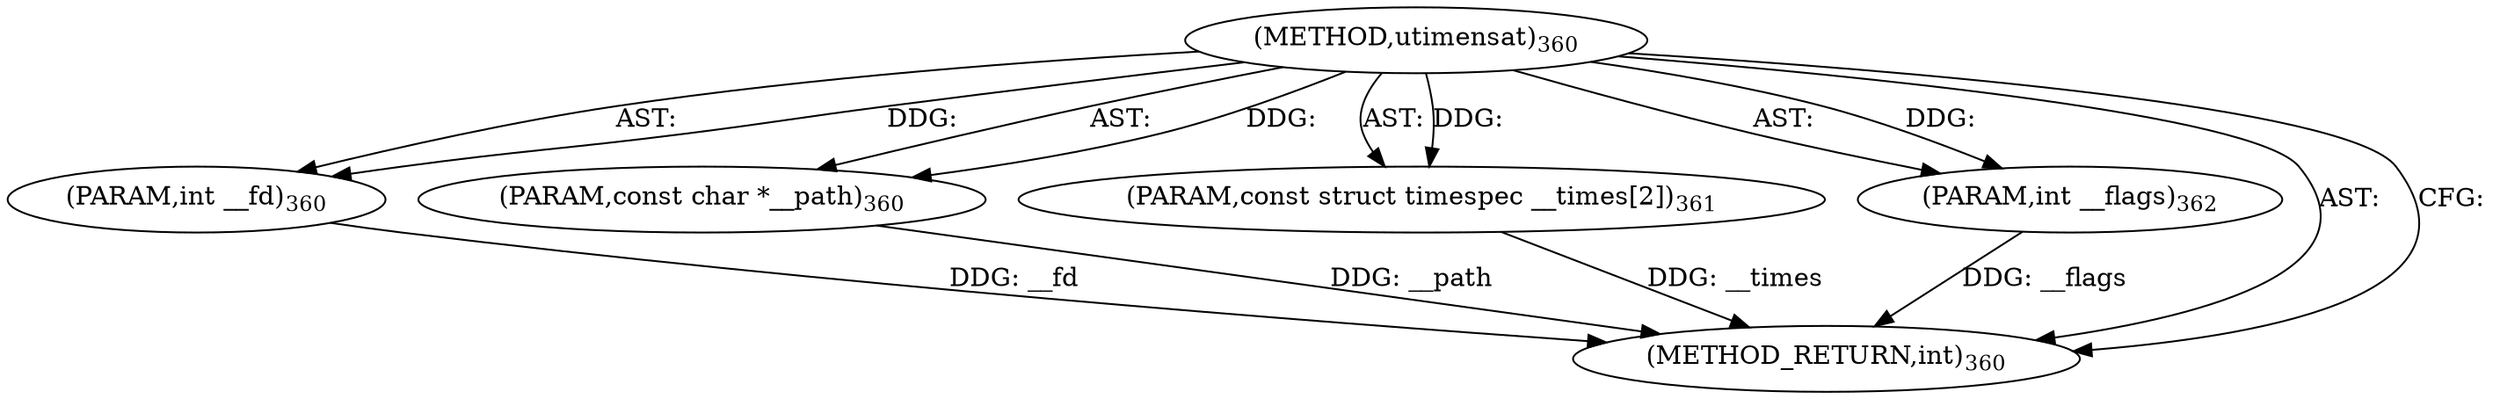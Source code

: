 digraph "utimensat" {  
"33503" [label = <(METHOD,utimensat)<SUB>360</SUB>> ]
"33504" [label = <(PARAM,int __fd)<SUB>360</SUB>> ]
"33505" [label = <(PARAM,const char *__path)<SUB>360</SUB>> ]
"33506" [label = <(PARAM,const struct timespec __times[2])<SUB>361</SUB>> ]
"33507" [label = <(PARAM,int __flags)<SUB>362</SUB>> ]
"33508" [label = <(METHOD_RETURN,int)<SUB>360</SUB>> ]
  "33503" -> "33504"  [ label = "AST: "] 
  "33503" -> "33505"  [ label = "AST: "] 
  "33503" -> "33506"  [ label = "AST: "] 
  "33503" -> "33507"  [ label = "AST: "] 
  "33503" -> "33508"  [ label = "AST: "] 
  "33503" -> "33508"  [ label = "CFG: "] 
  "33504" -> "33508"  [ label = "DDG: __fd"] 
  "33505" -> "33508"  [ label = "DDG: __path"] 
  "33506" -> "33508"  [ label = "DDG: __times"] 
  "33507" -> "33508"  [ label = "DDG: __flags"] 
  "33503" -> "33504"  [ label = "DDG: "] 
  "33503" -> "33505"  [ label = "DDG: "] 
  "33503" -> "33506"  [ label = "DDG: "] 
  "33503" -> "33507"  [ label = "DDG: "] 
}
